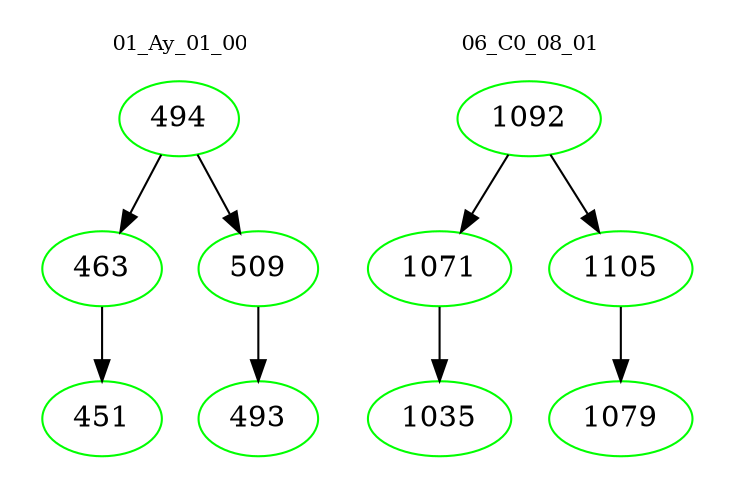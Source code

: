 digraph{
subgraph cluster_0 {
color = white
label = "01_Ay_01_00";
fontsize=10;
T0_494 [label="494", color="green"]
T0_494 -> T0_463 [color="black"]
T0_463 [label="463", color="green"]
T0_463 -> T0_451 [color="black"]
T0_451 [label="451", color="green"]
T0_494 -> T0_509 [color="black"]
T0_509 [label="509", color="green"]
T0_509 -> T0_493 [color="black"]
T0_493 [label="493", color="green"]
}
subgraph cluster_1 {
color = white
label = "06_C0_08_01";
fontsize=10;
T1_1092 [label="1092", color="green"]
T1_1092 -> T1_1071 [color="black"]
T1_1071 [label="1071", color="green"]
T1_1071 -> T1_1035 [color="black"]
T1_1035 [label="1035", color="green"]
T1_1092 -> T1_1105 [color="black"]
T1_1105 [label="1105", color="green"]
T1_1105 -> T1_1079 [color="black"]
T1_1079 [label="1079", color="green"]
}
}
